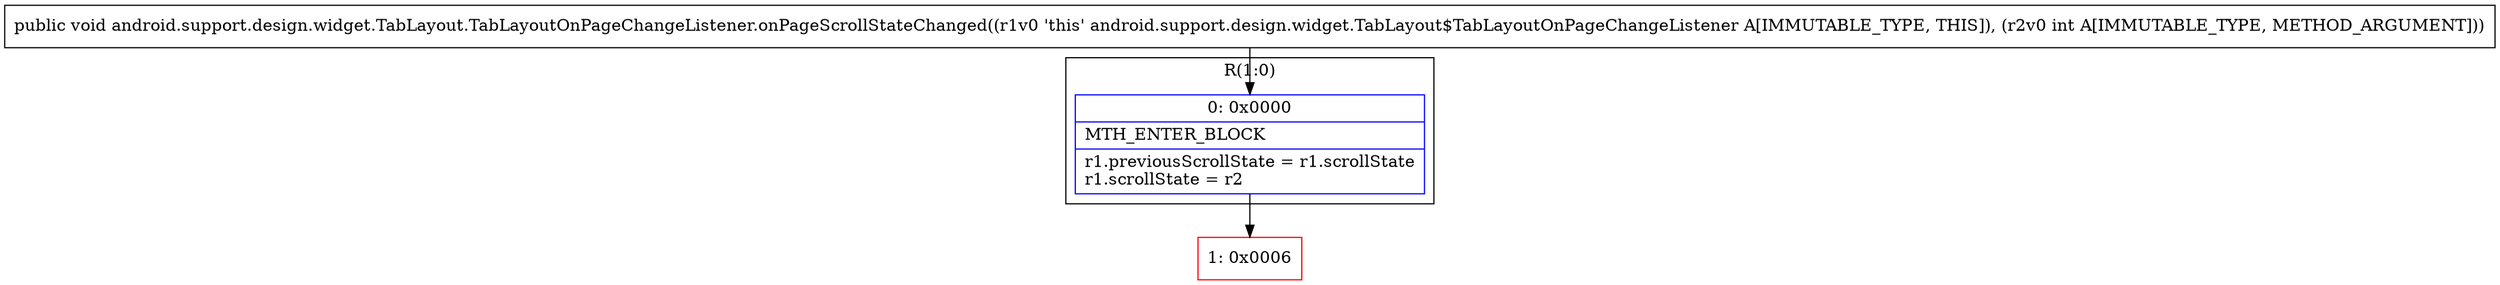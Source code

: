 digraph "CFG forandroid.support.design.widget.TabLayout.TabLayoutOnPageChangeListener.onPageScrollStateChanged(I)V" {
subgraph cluster_Region_889471920 {
label = "R(1:0)";
node [shape=record,color=blue];
Node_0 [shape=record,label="{0\:\ 0x0000|MTH_ENTER_BLOCK\l|r1.previousScrollState = r1.scrollState\lr1.scrollState = r2\l}"];
}
Node_1 [shape=record,color=red,label="{1\:\ 0x0006}"];
MethodNode[shape=record,label="{public void android.support.design.widget.TabLayout.TabLayoutOnPageChangeListener.onPageScrollStateChanged((r1v0 'this' android.support.design.widget.TabLayout$TabLayoutOnPageChangeListener A[IMMUTABLE_TYPE, THIS]), (r2v0 int A[IMMUTABLE_TYPE, METHOD_ARGUMENT])) }"];
MethodNode -> Node_0;
Node_0 -> Node_1;
}

